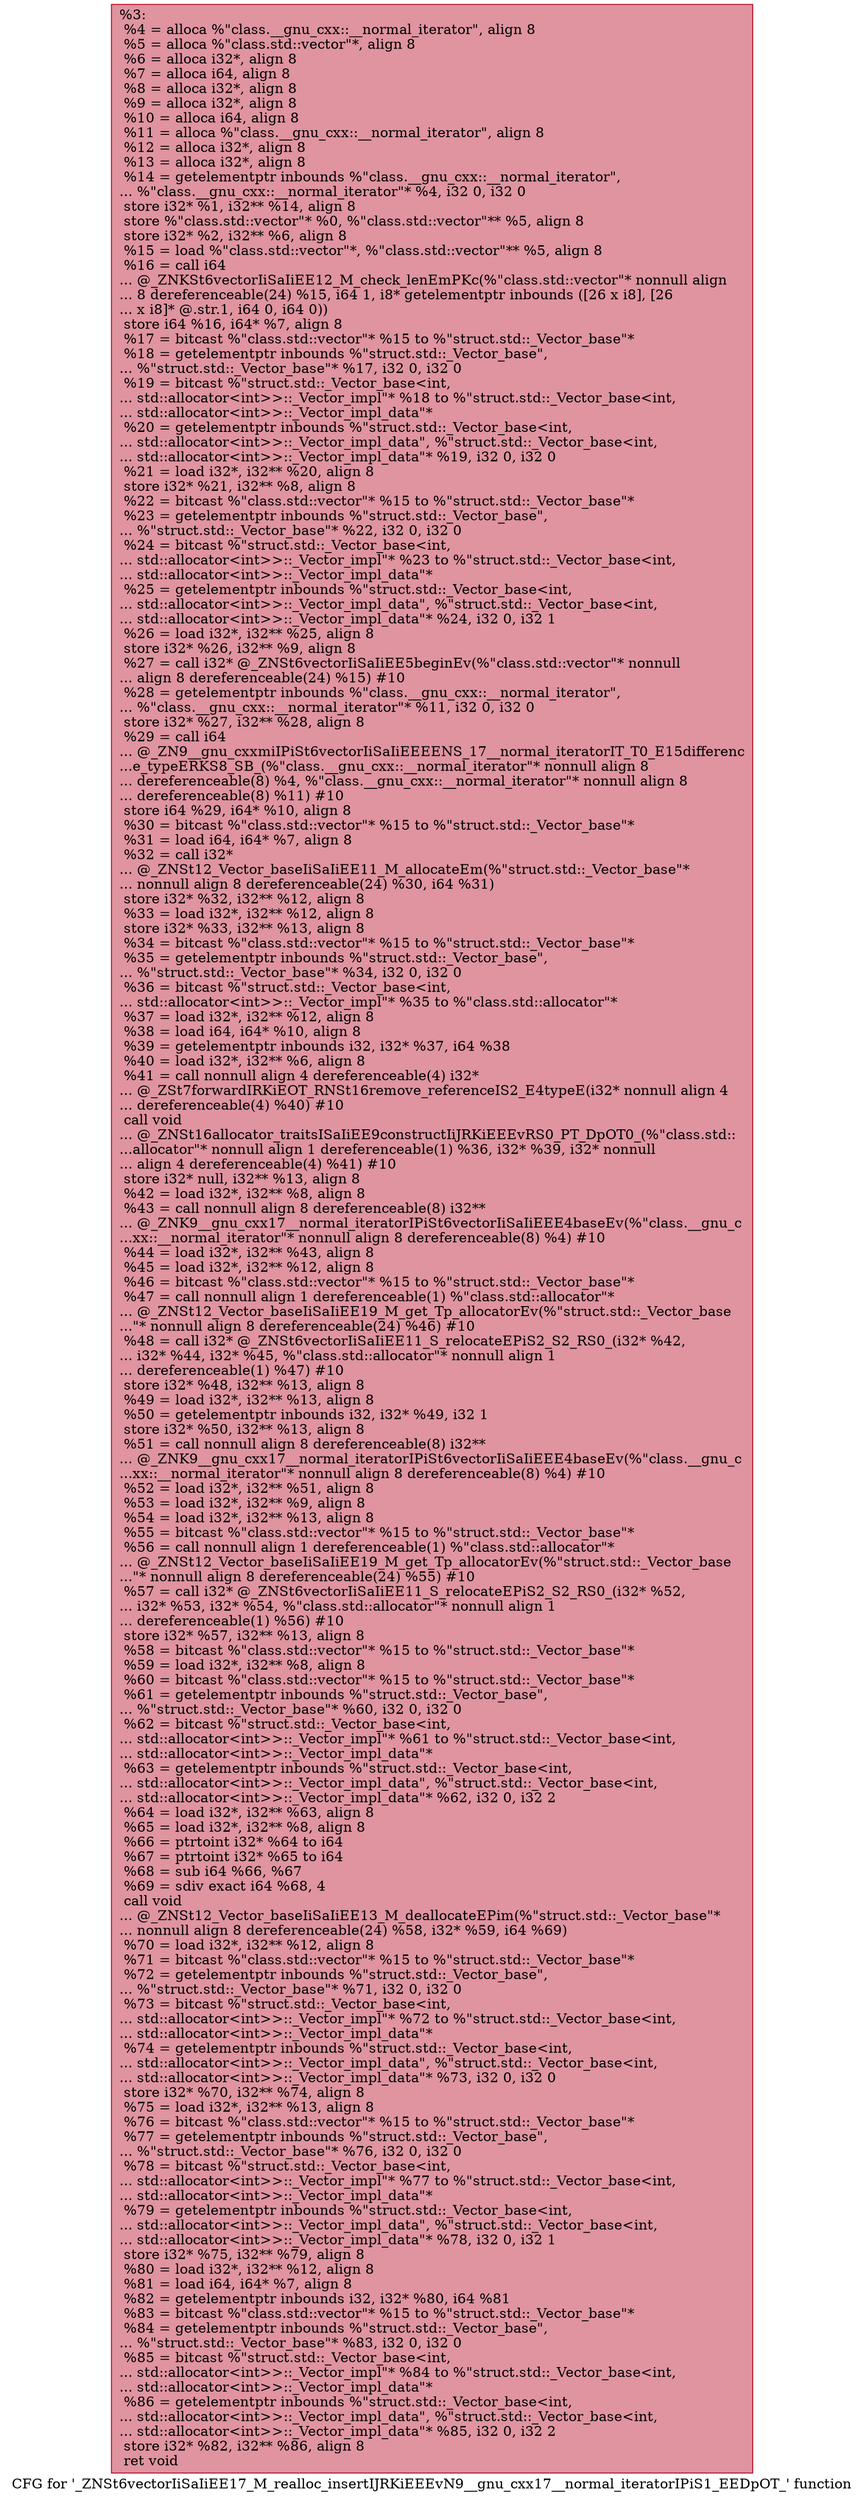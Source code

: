 digraph "CFG for '_ZNSt6vectorIiSaIiEE17_M_realloc_insertIJRKiEEEvN9__gnu_cxx17__normal_iteratorIPiS1_EEDpOT_' function" {
	label="CFG for '_ZNSt6vectorIiSaIiEE17_M_realloc_insertIJRKiEEEvN9__gnu_cxx17__normal_iteratorIPiS1_EEDpOT_' function";

	Node0x5620e94c2bc0 [shape=record,color="#b70d28ff", style=filled, fillcolor="#b70d2870",label="{%3:\l  %4 = alloca %\"class.__gnu_cxx::__normal_iterator\", align 8\l  %5 = alloca %\"class.std::vector\"*, align 8\l  %6 = alloca i32*, align 8\l  %7 = alloca i64, align 8\l  %8 = alloca i32*, align 8\l  %9 = alloca i32*, align 8\l  %10 = alloca i64, align 8\l  %11 = alloca %\"class.__gnu_cxx::__normal_iterator\", align 8\l  %12 = alloca i32*, align 8\l  %13 = alloca i32*, align 8\l  %14 = getelementptr inbounds %\"class.__gnu_cxx::__normal_iterator\",\l... %\"class.__gnu_cxx::__normal_iterator\"* %4, i32 0, i32 0\l  store i32* %1, i32** %14, align 8\l  store %\"class.std::vector\"* %0, %\"class.std::vector\"** %5, align 8\l  store i32* %2, i32** %6, align 8\l  %15 = load %\"class.std::vector\"*, %\"class.std::vector\"** %5, align 8\l  %16 = call i64\l... @_ZNKSt6vectorIiSaIiEE12_M_check_lenEmPKc(%\"class.std::vector\"* nonnull align\l... 8 dereferenceable(24) %15, i64 1, i8* getelementptr inbounds ([26 x i8], [26\l... x i8]* @.str.1, i64 0, i64 0))\l  store i64 %16, i64* %7, align 8\l  %17 = bitcast %\"class.std::vector\"* %15 to %\"struct.std::_Vector_base\"*\l  %18 = getelementptr inbounds %\"struct.std::_Vector_base\",\l... %\"struct.std::_Vector_base\"* %17, i32 0, i32 0\l  %19 = bitcast %\"struct.std::_Vector_base\<int,\l... std::allocator\<int\>\>::_Vector_impl\"* %18 to %\"struct.std::_Vector_base\<int,\l... std::allocator\<int\>\>::_Vector_impl_data\"*\l  %20 = getelementptr inbounds %\"struct.std::_Vector_base\<int,\l... std::allocator\<int\>\>::_Vector_impl_data\", %\"struct.std::_Vector_base\<int,\l... std::allocator\<int\>\>::_Vector_impl_data\"* %19, i32 0, i32 0\l  %21 = load i32*, i32** %20, align 8\l  store i32* %21, i32** %8, align 8\l  %22 = bitcast %\"class.std::vector\"* %15 to %\"struct.std::_Vector_base\"*\l  %23 = getelementptr inbounds %\"struct.std::_Vector_base\",\l... %\"struct.std::_Vector_base\"* %22, i32 0, i32 0\l  %24 = bitcast %\"struct.std::_Vector_base\<int,\l... std::allocator\<int\>\>::_Vector_impl\"* %23 to %\"struct.std::_Vector_base\<int,\l... std::allocator\<int\>\>::_Vector_impl_data\"*\l  %25 = getelementptr inbounds %\"struct.std::_Vector_base\<int,\l... std::allocator\<int\>\>::_Vector_impl_data\", %\"struct.std::_Vector_base\<int,\l... std::allocator\<int\>\>::_Vector_impl_data\"* %24, i32 0, i32 1\l  %26 = load i32*, i32** %25, align 8\l  store i32* %26, i32** %9, align 8\l  %27 = call i32* @_ZNSt6vectorIiSaIiEE5beginEv(%\"class.std::vector\"* nonnull\l... align 8 dereferenceable(24) %15) #10\l  %28 = getelementptr inbounds %\"class.__gnu_cxx::__normal_iterator\",\l... %\"class.__gnu_cxx::__normal_iterator\"* %11, i32 0, i32 0\l  store i32* %27, i32** %28, align 8\l  %29 = call i64\l... @_ZN9__gnu_cxxmiIPiSt6vectorIiSaIiEEEENS_17__normal_iteratorIT_T0_E15differenc\l...e_typeERKS8_SB_(%\"class.__gnu_cxx::__normal_iterator\"* nonnull align 8\l... dereferenceable(8) %4, %\"class.__gnu_cxx::__normal_iterator\"* nonnull align 8\l... dereferenceable(8) %11) #10\l  store i64 %29, i64* %10, align 8\l  %30 = bitcast %\"class.std::vector\"* %15 to %\"struct.std::_Vector_base\"*\l  %31 = load i64, i64* %7, align 8\l  %32 = call i32*\l... @_ZNSt12_Vector_baseIiSaIiEE11_M_allocateEm(%\"struct.std::_Vector_base\"*\l... nonnull align 8 dereferenceable(24) %30, i64 %31)\l  store i32* %32, i32** %12, align 8\l  %33 = load i32*, i32** %12, align 8\l  store i32* %33, i32** %13, align 8\l  %34 = bitcast %\"class.std::vector\"* %15 to %\"struct.std::_Vector_base\"*\l  %35 = getelementptr inbounds %\"struct.std::_Vector_base\",\l... %\"struct.std::_Vector_base\"* %34, i32 0, i32 0\l  %36 = bitcast %\"struct.std::_Vector_base\<int,\l... std::allocator\<int\>\>::_Vector_impl\"* %35 to %\"class.std::allocator\"*\l  %37 = load i32*, i32** %12, align 8\l  %38 = load i64, i64* %10, align 8\l  %39 = getelementptr inbounds i32, i32* %37, i64 %38\l  %40 = load i32*, i32** %6, align 8\l  %41 = call nonnull align 4 dereferenceable(4) i32*\l... @_ZSt7forwardIRKiEOT_RNSt16remove_referenceIS2_E4typeE(i32* nonnull align 4\l... dereferenceable(4) %40) #10\l  call void\l... @_ZNSt16allocator_traitsISaIiEE9constructIiJRKiEEEvRS0_PT_DpOT0_(%\"class.std::\l...allocator\"* nonnull align 1 dereferenceable(1) %36, i32* %39, i32* nonnull\l... align 4 dereferenceable(4) %41) #10\l  store i32* null, i32** %13, align 8\l  %42 = load i32*, i32** %8, align 8\l  %43 = call nonnull align 8 dereferenceable(8) i32**\l... @_ZNK9__gnu_cxx17__normal_iteratorIPiSt6vectorIiSaIiEEE4baseEv(%\"class.__gnu_c\l...xx::__normal_iterator\"* nonnull align 8 dereferenceable(8) %4) #10\l  %44 = load i32*, i32** %43, align 8\l  %45 = load i32*, i32** %12, align 8\l  %46 = bitcast %\"class.std::vector\"* %15 to %\"struct.std::_Vector_base\"*\l  %47 = call nonnull align 1 dereferenceable(1) %\"class.std::allocator\"*\l... @_ZNSt12_Vector_baseIiSaIiEE19_M_get_Tp_allocatorEv(%\"struct.std::_Vector_base\l...\"* nonnull align 8 dereferenceable(24) %46) #10\l  %48 = call i32* @_ZNSt6vectorIiSaIiEE11_S_relocateEPiS2_S2_RS0_(i32* %42,\l... i32* %44, i32* %45, %\"class.std::allocator\"* nonnull align 1\l... dereferenceable(1) %47) #10\l  store i32* %48, i32** %13, align 8\l  %49 = load i32*, i32** %13, align 8\l  %50 = getelementptr inbounds i32, i32* %49, i32 1\l  store i32* %50, i32** %13, align 8\l  %51 = call nonnull align 8 dereferenceable(8) i32**\l... @_ZNK9__gnu_cxx17__normal_iteratorIPiSt6vectorIiSaIiEEE4baseEv(%\"class.__gnu_c\l...xx::__normal_iterator\"* nonnull align 8 dereferenceable(8) %4) #10\l  %52 = load i32*, i32** %51, align 8\l  %53 = load i32*, i32** %9, align 8\l  %54 = load i32*, i32** %13, align 8\l  %55 = bitcast %\"class.std::vector\"* %15 to %\"struct.std::_Vector_base\"*\l  %56 = call nonnull align 1 dereferenceable(1) %\"class.std::allocator\"*\l... @_ZNSt12_Vector_baseIiSaIiEE19_M_get_Tp_allocatorEv(%\"struct.std::_Vector_base\l...\"* nonnull align 8 dereferenceable(24) %55) #10\l  %57 = call i32* @_ZNSt6vectorIiSaIiEE11_S_relocateEPiS2_S2_RS0_(i32* %52,\l... i32* %53, i32* %54, %\"class.std::allocator\"* nonnull align 1\l... dereferenceable(1) %56) #10\l  store i32* %57, i32** %13, align 8\l  %58 = bitcast %\"class.std::vector\"* %15 to %\"struct.std::_Vector_base\"*\l  %59 = load i32*, i32** %8, align 8\l  %60 = bitcast %\"class.std::vector\"* %15 to %\"struct.std::_Vector_base\"*\l  %61 = getelementptr inbounds %\"struct.std::_Vector_base\",\l... %\"struct.std::_Vector_base\"* %60, i32 0, i32 0\l  %62 = bitcast %\"struct.std::_Vector_base\<int,\l... std::allocator\<int\>\>::_Vector_impl\"* %61 to %\"struct.std::_Vector_base\<int,\l... std::allocator\<int\>\>::_Vector_impl_data\"*\l  %63 = getelementptr inbounds %\"struct.std::_Vector_base\<int,\l... std::allocator\<int\>\>::_Vector_impl_data\", %\"struct.std::_Vector_base\<int,\l... std::allocator\<int\>\>::_Vector_impl_data\"* %62, i32 0, i32 2\l  %64 = load i32*, i32** %63, align 8\l  %65 = load i32*, i32** %8, align 8\l  %66 = ptrtoint i32* %64 to i64\l  %67 = ptrtoint i32* %65 to i64\l  %68 = sub i64 %66, %67\l  %69 = sdiv exact i64 %68, 4\l  call void\l... @_ZNSt12_Vector_baseIiSaIiEE13_M_deallocateEPim(%\"struct.std::_Vector_base\"*\l... nonnull align 8 dereferenceable(24) %58, i32* %59, i64 %69)\l  %70 = load i32*, i32** %12, align 8\l  %71 = bitcast %\"class.std::vector\"* %15 to %\"struct.std::_Vector_base\"*\l  %72 = getelementptr inbounds %\"struct.std::_Vector_base\",\l... %\"struct.std::_Vector_base\"* %71, i32 0, i32 0\l  %73 = bitcast %\"struct.std::_Vector_base\<int,\l... std::allocator\<int\>\>::_Vector_impl\"* %72 to %\"struct.std::_Vector_base\<int,\l... std::allocator\<int\>\>::_Vector_impl_data\"*\l  %74 = getelementptr inbounds %\"struct.std::_Vector_base\<int,\l... std::allocator\<int\>\>::_Vector_impl_data\", %\"struct.std::_Vector_base\<int,\l... std::allocator\<int\>\>::_Vector_impl_data\"* %73, i32 0, i32 0\l  store i32* %70, i32** %74, align 8\l  %75 = load i32*, i32** %13, align 8\l  %76 = bitcast %\"class.std::vector\"* %15 to %\"struct.std::_Vector_base\"*\l  %77 = getelementptr inbounds %\"struct.std::_Vector_base\",\l... %\"struct.std::_Vector_base\"* %76, i32 0, i32 0\l  %78 = bitcast %\"struct.std::_Vector_base\<int,\l... std::allocator\<int\>\>::_Vector_impl\"* %77 to %\"struct.std::_Vector_base\<int,\l... std::allocator\<int\>\>::_Vector_impl_data\"*\l  %79 = getelementptr inbounds %\"struct.std::_Vector_base\<int,\l... std::allocator\<int\>\>::_Vector_impl_data\", %\"struct.std::_Vector_base\<int,\l... std::allocator\<int\>\>::_Vector_impl_data\"* %78, i32 0, i32 1\l  store i32* %75, i32** %79, align 8\l  %80 = load i32*, i32** %12, align 8\l  %81 = load i64, i64* %7, align 8\l  %82 = getelementptr inbounds i32, i32* %80, i64 %81\l  %83 = bitcast %\"class.std::vector\"* %15 to %\"struct.std::_Vector_base\"*\l  %84 = getelementptr inbounds %\"struct.std::_Vector_base\",\l... %\"struct.std::_Vector_base\"* %83, i32 0, i32 0\l  %85 = bitcast %\"struct.std::_Vector_base\<int,\l... std::allocator\<int\>\>::_Vector_impl\"* %84 to %\"struct.std::_Vector_base\<int,\l... std::allocator\<int\>\>::_Vector_impl_data\"*\l  %86 = getelementptr inbounds %\"struct.std::_Vector_base\<int,\l... std::allocator\<int\>\>::_Vector_impl_data\", %\"struct.std::_Vector_base\<int,\l... std::allocator\<int\>\>::_Vector_impl_data\"* %85, i32 0, i32 2\l  store i32* %82, i32** %86, align 8\l  ret void\l}"];
}
